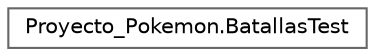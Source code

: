 digraph "Graphical Class Hierarchy"
{
 // INTERACTIVE_SVG=YES
 // LATEX_PDF_SIZE
  bgcolor="transparent";
  edge [fontname=Helvetica,fontsize=10,labelfontname=Helvetica,labelfontsize=10];
  node [fontname=Helvetica,fontsize=10,shape=box,height=0.2,width=0.4];
  rankdir="LR";
  Node0 [id="Node000000",label="Proyecto_Pokemon.BatallasTest",height=0.2,width=0.4,color="grey40", fillcolor="white", style="filled",URL="$classProyecto__Pokemon_1_1BatallasTest.html",tooltip=" "];
}
